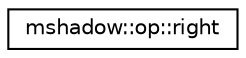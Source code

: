digraph "Graphical Class Hierarchy"
{
 // LATEX_PDF_SIZE
  edge [fontname="Helvetica",fontsize="10",labelfontname="Helvetica",labelfontsize="10"];
  node [fontname="Helvetica",fontsize="10",shape=record];
  rankdir="LR";
  Node0 [label="mshadow::op::right",height=0.2,width=0.4,color="black", fillcolor="white", style="filled",URL="$structmshadow_1_1op_1_1right.html",tooltip="get rhs"];
}
